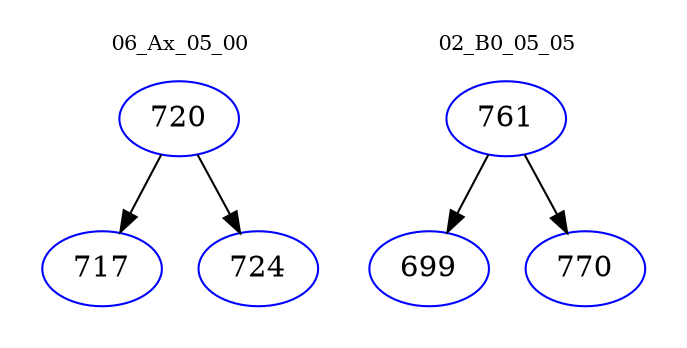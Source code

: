 digraph{
subgraph cluster_0 {
color = white
label = "06_Ax_05_00";
fontsize=10;
T0_720 [label="720", color="blue"]
T0_720 -> T0_717 [color="black"]
T0_717 [label="717", color="blue"]
T0_720 -> T0_724 [color="black"]
T0_724 [label="724", color="blue"]
}
subgraph cluster_1 {
color = white
label = "02_B0_05_05";
fontsize=10;
T1_761 [label="761", color="blue"]
T1_761 -> T1_699 [color="black"]
T1_699 [label="699", color="blue"]
T1_761 -> T1_770 [color="black"]
T1_770 [label="770", color="blue"]
}
}
